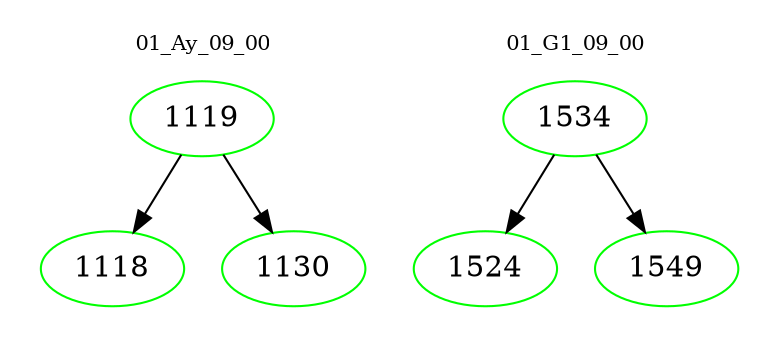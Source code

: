 digraph{
subgraph cluster_0 {
color = white
label = "01_Ay_09_00";
fontsize=10;
T0_1119 [label="1119", color="green"]
T0_1119 -> T0_1118 [color="black"]
T0_1118 [label="1118", color="green"]
T0_1119 -> T0_1130 [color="black"]
T0_1130 [label="1130", color="green"]
}
subgraph cluster_1 {
color = white
label = "01_G1_09_00";
fontsize=10;
T1_1534 [label="1534", color="green"]
T1_1534 -> T1_1524 [color="black"]
T1_1524 [label="1524", color="green"]
T1_1534 -> T1_1549 [color="black"]
T1_1549 [label="1549", color="green"]
}
}
